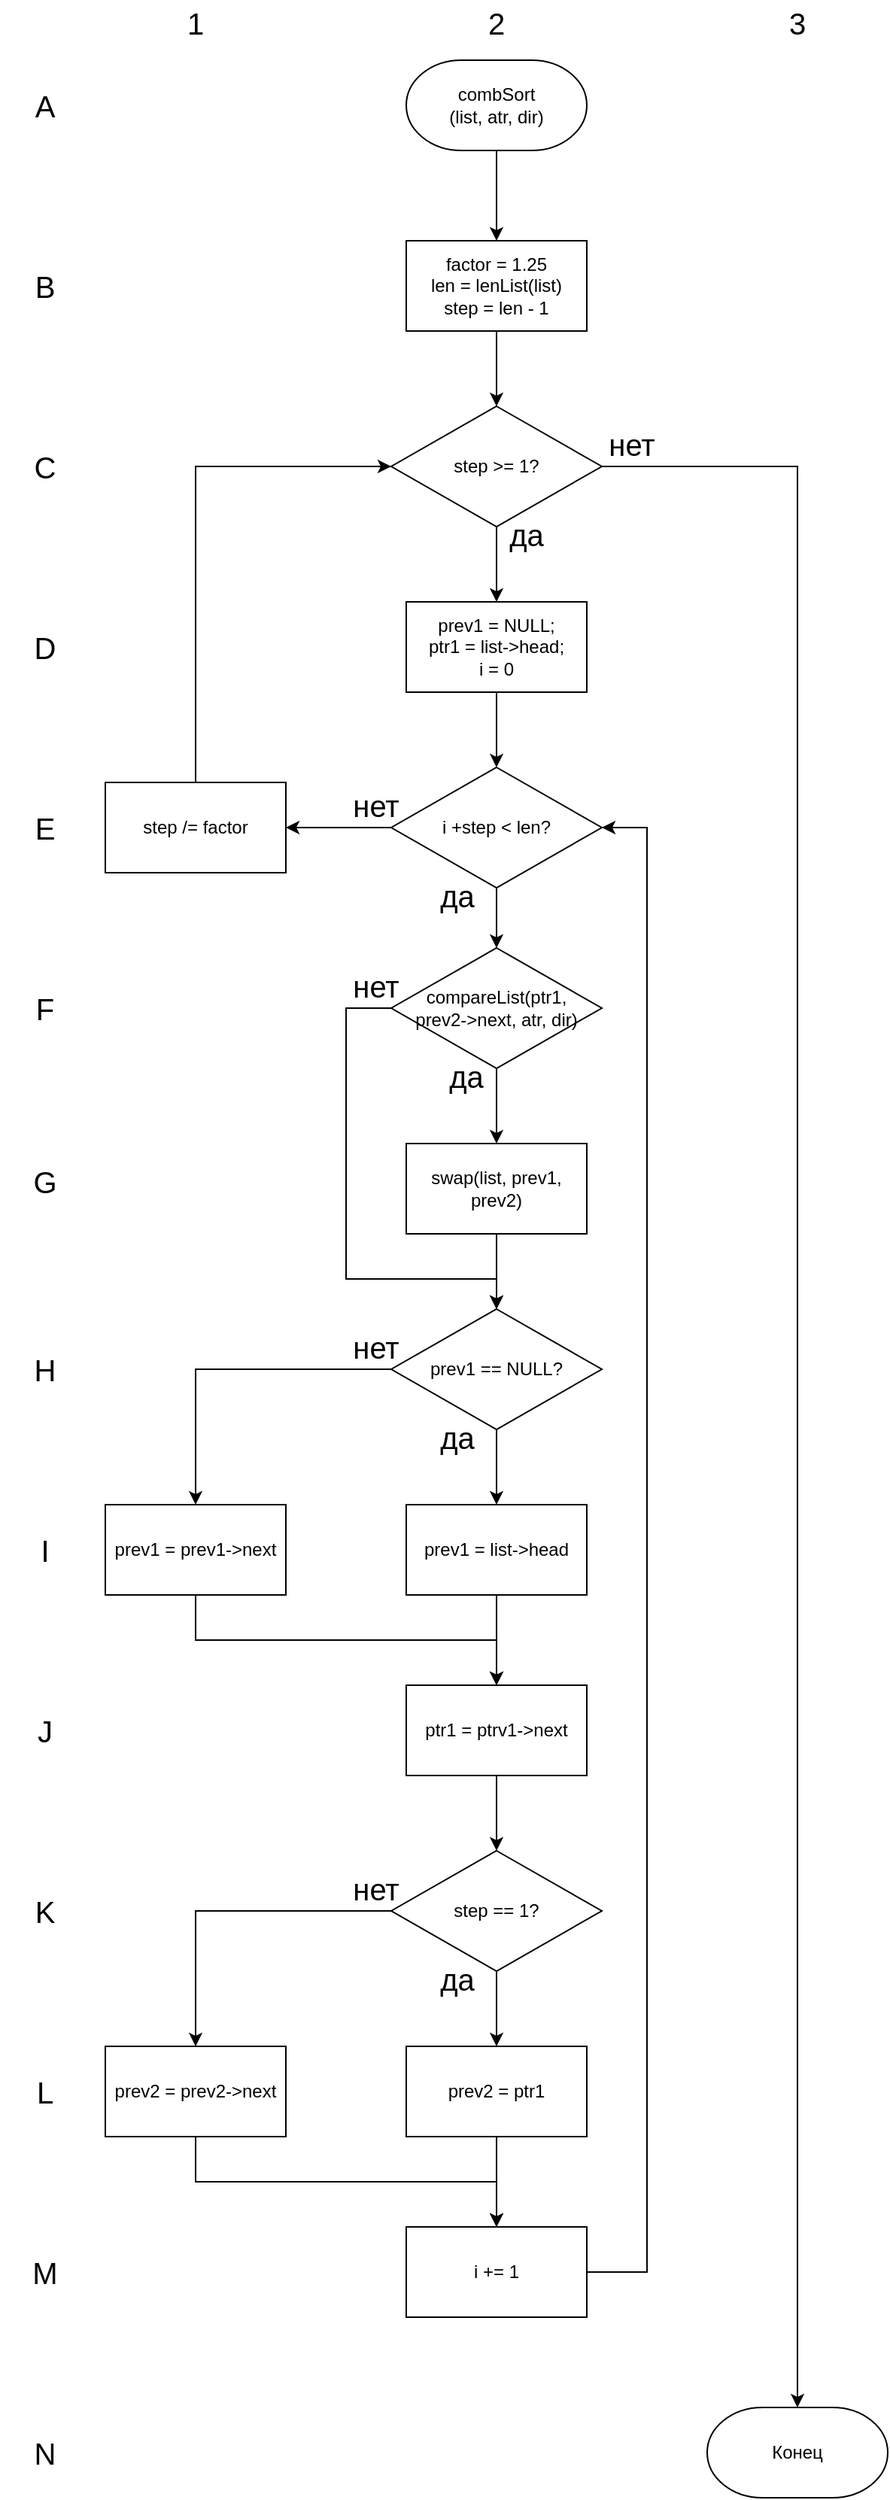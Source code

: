 <mxfile version="23.1.3" type="device">
  <diagram name="Страница — 1" id="fKBUCXl6949Xtr6X0akW">
    <mxGraphModel dx="1656" dy="1006" grid="1" gridSize="10" guides="1" tooltips="1" connect="1" arrows="1" fold="1" page="1" pageScale="1" pageWidth="827" pageHeight="1169" math="0" shadow="0">
      <root>
        <mxCell id="0" />
        <mxCell id="1" parent="0" />
        <mxCell id="qY3sZJ4gQ_pa9tfZXsVX-5" style="edgeStyle=orthogonalEdgeStyle;rounded=0;orthogonalLoop=1;jettySize=auto;html=1;entryX=0.5;entryY=0;entryDx=0;entryDy=0;" parent="1" source="qY3sZJ4gQ_pa9tfZXsVX-1" target="qY3sZJ4gQ_pa9tfZXsVX-37" edge="1">
          <mxGeometry relative="1" as="geometry">
            <mxPoint x="440.0" y="160.0" as="targetPoint" />
          </mxGeometry>
        </mxCell>
        <mxCell id="qY3sZJ4gQ_pa9tfZXsVX-1" value="combSort&lt;br&gt;(list, atr, dir)" style="strokeWidth=1;html=1;shape=mxgraph.flowchart.terminator;whiteSpace=wrap;" parent="1" vertex="1">
          <mxGeometry x="380" y="50" width="120" height="60" as="geometry" />
        </mxCell>
        <mxCell id="qY3sZJ4gQ_pa9tfZXsVX-28" value="&lt;span style=&quot;font-size: 20px;&quot;&gt;2&lt;/span&gt;" style="text;html=1;align=center;verticalAlign=middle;whiteSpace=wrap;rounded=0;" parent="1" vertex="1">
          <mxGeometry x="410" y="10" width="60" height="30" as="geometry" />
        </mxCell>
        <mxCell id="qY3sZJ4gQ_pa9tfZXsVX-29" value="&lt;span style=&quot;font-size: 20px;&quot;&gt;1&lt;/span&gt;" style="text;html=1;align=center;verticalAlign=middle;whiteSpace=wrap;rounded=0;" parent="1" vertex="1">
          <mxGeometry x="210" y="10" width="60" height="30" as="geometry" />
        </mxCell>
        <mxCell id="qY3sZJ4gQ_pa9tfZXsVX-30" value="&lt;span style=&quot;font-size: 20px;&quot;&gt;3&lt;/span&gt;" style="text;html=1;align=center;verticalAlign=middle;whiteSpace=wrap;rounded=0;" parent="1" vertex="1">
          <mxGeometry x="610" y="10" width="60" height="30" as="geometry" />
        </mxCell>
        <mxCell id="qY3sZJ4gQ_pa9tfZXsVX-31" value="&lt;span style=&quot;font-size: 20px;&quot;&gt;A&lt;/span&gt;" style="text;html=1;align=center;verticalAlign=middle;whiteSpace=wrap;rounded=0;" parent="1" vertex="1">
          <mxGeometry x="110" y="65" width="60" height="30" as="geometry" />
        </mxCell>
        <mxCell id="qY3sZJ4gQ_pa9tfZXsVX-32" value="&lt;span style=&quot;font-size: 20px;&quot;&gt;B&lt;/span&gt;" style="text;html=1;align=center;verticalAlign=middle;whiteSpace=wrap;rounded=0;" parent="1" vertex="1">
          <mxGeometry x="110" y="185" width="60" height="30" as="geometry" />
        </mxCell>
        <mxCell id="qY3sZJ4gQ_pa9tfZXsVX-33" value="&lt;span style=&quot;font-size: 20px;&quot;&gt;C&lt;/span&gt;" style="text;html=1;align=center;verticalAlign=middle;whiteSpace=wrap;rounded=0;" parent="1" vertex="1">
          <mxGeometry x="110" y="305" width="60" height="30" as="geometry" />
        </mxCell>
        <mxCell id="qY3sZJ4gQ_pa9tfZXsVX-34" value="&lt;span style=&quot;font-size: 20px;&quot;&gt;D&lt;/span&gt;" style="text;html=1;align=center;verticalAlign=middle;whiteSpace=wrap;rounded=0;" parent="1" vertex="1">
          <mxGeometry x="110" y="425" width="60" height="30" as="geometry" />
        </mxCell>
        <mxCell id="qY3sZJ4gQ_pa9tfZXsVX-35" value="&lt;span style=&quot;font-size: 20px;&quot;&gt;E&lt;/span&gt;" style="text;html=1;align=center;verticalAlign=middle;whiteSpace=wrap;rounded=0;" parent="1" vertex="1">
          <mxGeometry x="110" y="545" width="60" height="30" as="geometry" />
        </mxCell>
        <mxCell id="qY3sZJ4gQ_pa9tfZXsVX-36" value="&lt;span style=&quot;font-size: 20px;&quot;&gt;F&lt;/span&gt;" style="text;html=1;align=center;verticalAlign=middle;whiteSpace=wrap;rounded=0;" parent="1" vertex="1">
          <mxGeometry x="110" y="665" width="60" height="30" as="geometry" />
        </mxCell>
        <mxCell id="qY3sZJ4gQ_pa9tfZXsVX-42" value="" style="edgeStyle=orthogonalEdgeStyle;rounded=0;orthogonalLoop=1;jettySize=auto;html=1;" parent="1" source="qY3sZJ4gQ_pa9tfZXsVX-37" target="qY3sZJ4gQ_pa9tfZXsVX-39" edge="1">
          <mxGeometry relative="1" as="geometry" />
        </mxCell>
        <mxCell id="qY3sZJ4gQ_pa9tfZXsVX-37" value="factor = 1.25&lt;br&gt;len = lenList(list)&lt;br&gt;step = len - 1" style="rounded=0;whiteSpace=wrap;html=1;" parent="1" vertex="1">
          <mxGeometry x="380" y="170" width="120" height="60" as="geometry" />
        </mxCell>
        <mxCell id="qY3sZJ4gQ_pa9tfZXsVX-50" value="" style="edgeStyle=orthogonalEdgeStyle;rounded=0;orthogonalLoop=1;jettySize=auto;html=1;" parent="1" source="qY3sZJ4gQ_pa9tfZXsVX-38" target="qY3sZJ4gQ_pa9tfZXsVX-49" edge="1">
          <mxGeometry relative="1" as="geometry" />
        </mxCell>
        <mxCell id="qY3sZJ4gQ_pa9tfZXsVX-58" style="edgeStyle=orthogonalEdgeStyle;rounded=0;orthogonalLoop=1;jettySize=auto;html=1;" parent="1" source="qY3sZJ4gQ_pa9tfZXsVX-38" target="qY3sZJ4gQ_pa9tfZXsVX-51" edge="1">
          <mxGeometry relative="1" as="geometry">
            <Array as="points">
              <mxPoint x="340" y="680" />
              <mxPoint x="340" y="860" />
              <mxPoint x="440" y="860" />
            </Array>
          </mxGeometry>
        </mxCell>
        <mxCell id="qY3sZJ4gQ_pa9tfZXsVX-38" value="compareList(ptr1,&lt;br&gt;prev2-&amp;gt;next, atr, dir)" style="rhombus;whiteSpace=wrap;html=1;" parent="1" vertex="1">
          <mxGeometry x="370" y="640" width="140" height="80" as="geometry" />
        </mxCell>
        <mxCell id="qY3sZJ4gQ_pa9tfZXsVX-41" value="" style="edgeStyle=orthogonalEdgeStyle;rounded=0;orthogonalLoop=1;jettySize=auto;html=1;" parent="1" source="qY3sZJ4gQ_pa9tfZXsVX-39" target="qY3sZJ4gQ_pa9tfZXsVX-40" edge="1">
          <mxGeometry relative="1" as="geometry" />
        </mxCell>
        <mxCell id="qY3sZJ4gQ_pa9tfZXsVX-45" value="" style="edgeStyle=orthogonalEdgeStyle;rounded=0;orthogonalLoop=1;jettySize=auto;html=1;" parent="1" source="qY3sZJ4gQ_pa9tfZXsVX-39" target="qY3sZJ4gQ_pa9tfZXsVX-43" edge="1">
          <mxGeometry relative="1" as="geometry" />
        </mxCell>
        <mxCell id="qY3sZJ4gQ_pa9tfZXsVX-39" value="step &amp;gt;= 1?" style="rhombus;whiteSpace=wrap;html=1;" parent="1" vertex="1">
          <mxGeometry x="370" y="280" width="140" height="80" as="geometry" />
        </mxCell>
        <mxCell id="qY3sZJ4gQ_pa9tfZXsVX-40" value="Конец" style="strokeWidth=1;html=1;shape=mxgraph.flowchart.terminator;whiteSpace=wrap;" parent="1" vertex="1">
          <mxGeometry x="580" y="1610" width="120" height="60" as="geometry" />
        </mxCell>
        <mxCell id="qY3sZJ4gQ_pa9tfZXsVX-46" value="" style="edgeStyle=orthogonalEdgeStyle;rounded=0;orthogonalLoop=1;jettySize=auto;html=1;" parent="1" source="qY3sZJ4gQ_pa9tfZXsVX-43" target="qY3sZJ4gQ_pa9tfZXsVX-44" edge="1">
          <mxGeometry relative="1" as="geometry" />
        </mxCell>
        <mxCell id="qY3sZJ4gQ_pa9tfZXsVX-43" value="prev1 = NULL;&lt;br&gt;ptr1 = list-&amp;gt;head;&lt;br&gt;i = 0" style="rounded=0;whiteSpace=wrap;html=1;" parent="1" vertex="1">
          <mxGeometry x="380" y="410" width="120" height="60" as="geometry" />
        </mxCell>
        <mxCell id="qY3sZJ4gQ_pa9tfZXsVX-47" value="" style="edgeStyle=orthogonalEdgeStyle;rounded=0;orthogonalLoop=1;jettySize=auto;html=1;" parent="1" source="qY3sZJ4gQ_pa9tfZXsVX-44" target="qY3sZJ4gQ_pa9tfZXsVX-38" edge="1">
          <mxGeometry relative="1" as="geometry" />
        </mxCell>
        <mxCell id="qY3sZJ4gQ_pa9tfZXsVX-68" value="" style="edgeStyle=orthogonalEdgeStyle;rounded=0;orthogonalLoop=1;jettySize=auto;html=1;" parent="1" source="qY3sZJ4gQ_pa9tfZXsVX-44" target="qY3sZJ4gQ_pa9tfZXsVX-67" edge="1">
          <mxGeometry relative="1" as="geometry" />
        </mxCell>
        <mxCell id="qY3sZJ4gQ_pa9tfZXsVX-44" value="i +step &amp;lt; len?" style="rhombus;whiteSpace=wrap;html=1;" parent="1" vertex="1">
          <mxGeometry x="370" y="520" width="140" height="80" as="geometry" />
        </mxCell>
        <mxCell id="qY3sZJ4gQ_pa9tfZXsVX-53" value="" style="edgeStyle=orthogonalEdgeStyle;rounded=0;orthogonalLoop=1;jettySize=auto;html=1;" parent="1" source="qY3sZJ4gQ_pa9tfZXsVX-49" target="qY3sZJ4gQ_pa9tfZXsVX-51" edge="1">
          <mxGeometry relative="1" as="geometry" />
        </mxCell>
        <mxCell id="qY3sZJ4gQ_pa9tfZXsVX-49" value="swap(list, prev1, prev2)" style="rounded=0;whiteSpace=wrap;html=1;" parent="1" vertex="1">
          <mxGeometry x="380" y="770" width="120" height="60" as="geometry" />
        </mxCell>
        <mxCell id="qY3sZJ4gQ_pa9tfZXsVX-54" value="" style="edgeStyle=orthogonalEdgeStyle;rounded=0;orthogonalLoop=1;jettySize=auto;html=1;" parent="1" source="qY3sZJ4gQ_pa9tfZXsVX-51" target="qY3sZJ4gQ_pa9tfZXsVX-52" edge="1">
          <mxGeometry relative="1" as="geometry" />
        </mxCell>
        <mxCell id="qY3sZJ4gQ_pa9tfZXsVX-59" style="edgeStyle=orthogonalEdgeStyle;rounded=0;orthogonalLoop=1;jettySize=auto;html=1;" parent="1" source="qY3sZJ4gQ_pa9tfZXsVX-51" target="qY3sZJ4gQ_pa9tfZXsVX-55" edge="1">
          <mxGeometry relative="1" as="geometry" />
        </mxCell>
        <mxCell id="qY3sZJ4gQ_pa9tfZXsVX-51" value="prev1 == NULL?" style="rhombus;whiteSpace=wrap;html=1;" parent="1" vertex="1">
          <mxGeometry x="370" y="880" width="140" height="80" as="geometry" />
        </mxCell>
        <mxCell id="qY3sZJ4gQ_pa9tfZXsVX-83" value="" style="edgeStyle=orthogonalEdgeStyle;rounded=0;orthogonalLoop=1;jettySize=auto;html=1;" parent="1" source="qY3sZJ4gQ_pa9tfZXsVX-52" target="qY3sZJ4gQ_pa9tfZXsVX-82" edge="1">
          <mxGeometry relative="1" as="geometry" />
        </mxCell>
        <mxCell id="qY3sZJ4gQ_pa9tfZXsVX-52" value="prev1 = list-&amp;gt;head" style="rounded=0;whiteSpace=wrap;html=1;" parent="1" vertex="1">
          <mxGeometry x="380" y="1010" width="120" height="60" as="geometry" />
        </mxCell>
        <mxCell id="qY3sZJ4gQ_pa9tfZXsVX-85" style="edgeStyle=orthogonalEdgeStyle;rounded=0;orthogonalLoop=1;jettySize=auto;html=1;" parent="1" source="qY3sZJ4gQ_pa9tfZXsVX-55" target="qY3sZJ4gQ_pa9tfZXsVX-82" edge="1">
          <mxGeometry relative="1" as="geometry">
            <Array as="points">
              <mxPoint x="240" y="1100" />
              <mxPoint x="440" y="1100" />
            </Array>
          </mxGeometry>
        </mxCell>
        <mxCell id="qY3sZJ4gQ_pa9tfZXsVX-55" value="prev1 = prev1-&amp;gt;next" style="rounded=0;whiteSpace=wrap;html=1;" parent="1" vertex="1">
          <mxGeometry x="180" y="1010" width="120" height="60" as="geometry" />
        </mxCell>
        <mxCell id="qY3sZJ4gQ_pa9tfZXsVX-64" value="" style="edgeStyle=orthogonalEdgeStyle;rounded=0;orthogonalLoop=1;jettySize=auto;html=1;" parent="1" source="qY3sZJ4gQ_pa9tfZXsVX-60" target="qY3sZJ4gQ_pa9tfZXsVX-63" edge="1">
          <mxGeometry relative="1" as="geometry" />
        </mxCell>
        <mxCell id="qY3sZJ4gQ_pa9tfZXsVX-66" style="edgeStyle=orthogonalEdgeStyle;rounded=0;orthogonalLoop=1;jettySize=auto;html=1;" parent="1" source="qY3sZJ4gQ_pa9tfZXsVX-60" target="qY3sZJ4gQ_pa9tfZXsVX-65" edge="1">
          <mxGeometry relative="1" as="geometry" />
        </mxCell>
        <mxCell id="qY3sZJ4gQ_pa9tfZXsVX-60" value="step == 1?" style="rhombus;whiteSpace=wrap;html=1;" parent="1" vertex="1">
          <mxGeometry x="370" y="1240" width="140" height="80" as="geometry" />
        </mxCell>
        <mxCell id="qY3sZJ4gQ_pa9tfZXsVX-72" value="" style="edgeStyle=orthogonalEdgeStyle;rounded=0;orthogonalLoop=1;jettySize=auto;html=1;" parent="1" source="qY3sZJ4gQ_pa9tfZXsVX-63" target="qY3sZJ4gQ_pa9tfZXsVX-71" edge="1">
          <mxGeometry relative="1" as="geometry" />
        </mxCell>
        <mxCell id="qY3sZJ4gQ_pa9tfZXsVX-63" value="prev2 = ptr1" style="rounded=0;whiteSpace=wrap;html=1;" parent="1" vertex="1">
          <mxGeometry x="380" y="1370" width="120" height="60" as="geometry" />
        </mxCell>
        <mxCell id="qY3sZJ4gQ_pa9tfZXsVX-73" style="edgeStyle=orthogonalEdgeStyle;rounded=0;orthogonalLoop=1;jettySize=auto;html=1;" parent="1" source="qY3sZJ4gQ_pa9tfZXsVX-65" target="qY3sZJ4gQ_pa9tfZXsVX-71" edge="1">
          <mxGeometry relative="1" as="geometry">
            <Array as="points">
              <mxPoint x="240" y="1460" />
              <mxPoint x="440" y="1460" />
            </Array>
          </mxGeometry>
        </mxCell>
        <mxCell id="qY3sZJ4gQ_pa9tfZXsVX-65" value="prev2 = prev2-&amp;gt;next" style="rounded=0;whiteSpace=wrap;html=1;" parent="1" vertex="1">
          <mxGeometry x="180" y="1370" width="120" height="60" as="geometry" />
        </mxCell>
        <mxCell id="qY3sZJ4gQ_pa9tfZXsVX-70" style="edgeStyle=orthogonalEdgeStyle;rounded=0;orthogonalLoop=1;jettySize=auto;html=1;" parent="1" source="qY3sZJ4gQ_pa9tfZXsVX-67" target="qY3sZJ4gQ_pa9tfZXsVX-39" edge="1">
          <mxGeometry relative="1" as="geometry">
            <Array as="points">
              <mxPoint x="240" y="320" />
            </Array>
          </mxGeometry>
        </mxCell>
        <mxCell id="qY3sZJ4gQ_pa9tfZXsVX-67" value="step /= factor" style="rounded=0;whiteSpace=wrap;html=1;" parent="1" vertex="1">
          <mxGeometry x="180" y="530" width="120" height="60" as="geometry" />
        </mxCell>
        <mxCell id="qY3sZJ4gQ_pa9tfZXsVX-74" style="edgeStyle=orthogonalEdgeStyle;rounded=0;orthogonalLoop=1;jettySize=auto;html=1;" parent="1" source="qY3sZJ4gQ_pa9tfZXsVX-71" target="qY3sZJ4gQ_pa9tfZXsVX-44" edge="1">
          <mxGeometry relative="1" as="geometry">
            <Array as="points">
              <mxPoint x="540" y="1520" />
              <mxPoint x="540" y="560" />
            </Array>
          </mxGeometry>
        </mxCell>
        <mxCell id="qY3sZJ4gQ_pa9tfZXsVX-71" value="i += 1" style="rounded=0;whiteSpace=wrap;html=1;" parent="1" vertex="1">
          <mxGeometry x="380" y="1490" width="120" height="60" as="geometry" />
        </mxCell>
        <mxCell id="qY3sZJ4gQ_pa9tfZXsVX-75" value="&lt;span style=&quot;font-size: 20px;&quot;&gt;G&lt;/span&gt;" style="text;html=1;align=center;verticalAlign=middle;whiteSpace=wrap;rounded=0;" parent="1" vertex="1">
          <mxGeometry x="110" y="780" width="60" height="30" as="geometry" />
        </mxCell>
        <mxCell id="qY3sZJ4gQ_pa9tfZXsVX-76" value="&lt;span style=&quot;font-size: 20px;&quot;&gt;H&lt;/span&gt;" style="text;html=1;align=center;verticalAlign=middle;whiteSpace=wrap;rounded=0;" parent="1" vertex="1">
          <mxGeometry x="110" y="905" width="60" height="30" as="geometry" />
        </mxCell>
        <mxCell id="qY3sZJ4gQ_pa9tfZXsVX-77" value="&lt;span style=&quot;font-size: 20px;&quot;&gt;I&lt;/span&gt;" style="text;html=1;align=center;verticalAlign=middle;whiteSpace=wrap;rounded=0;" parent="1" vertex="1">
          <mxGeometry x="110" y="1025" width="60" height="30" as="geometry" />
        </mxCell>
        <mxCell id="qY3sZJ4gQ_pa9tfZXsVX-78" value="&lt;span style=&quot;font-size: 20px;&quot;&gt;J&lt;/span&gt;" style="text;html=1;align=center;verticalAlign=middle;whiteSpace=wrap;rounded=0;" parent="1" vertex="1">
          <mxGeometry x="110" y="1145" width="60" height="30" as="geometry" />
        </mxCell>
        <mxCell id="qY3sZJ4gQ_pa9tfZXsVX-79" value="&lt;span style=&quot;font-size: 20px;&quot;&gt;K&lt;/span&gt;" style="text;html=1;align=center;verticalAlign=middle;whiteSpace=wrap;rounded=0;" parent="1" vertex="1">
          <mxGeometry x="110" y="1265" width="60" height="30" as="geometry" />
        </mxCell>
        <mxCell id="qY3sZJ4gQ_pa9tfZXsVX-80" value="&lt;span style=&quot;font-size: 20px;&quot;&gt;L&lt;/span&gt;" style="text;html=1;align=center;verticalAlign=middle;whiteSpace=wrap;rounded=0;" parent="1" vertex="1">
          <mxGeometry x="110" y="1385" width="60" height="30" as="geometry" />
        </mxCell>
        <mxCell id="qY3sZJ4gQ_pa9tfZXsVX-81" value="&lt;span style=&quot;font-size: 20px;&quot;&gt;M&lt;/span&gt;" style="text;html=1;align=center;verticalAlign=middle;whiteSpace=wrap;rounded=0;" parent="1" vertex="1">
          <mxGeometry x="110" y="1505" width="60" height="30" as="geometry" />
        </mxCell>
        <mxCell id="qY3sZJ4gQ_pa9tfZXsVX-86" value="" style="edgeStyle=orthogonalEdgeStyle;rounded=0;orthogonalLoop=1;jettySize=auto;html=1;" parent="1" source="qY3sZJ4gQ_pa9tfZXsVX-82" target="qY3sZJ4gQ_pa9tfZXsVX-60" edge="1">
          <mxGeometry relative="1" as="geometry" />
        </mxCell>
        <mxCell id="qY3sZJ4gQ_pa9tfZXsVX-82" value="ptr1 = ptrv1-&amp;gt;next" style="rounded=0;whiteSpace=wrap;html=1;" parent="1" vertex="1">
          <mxGeometry x="380" y="1130" width="120" height="60" as="geometry" />
        </mxCell>
        <mxCell id="qY3sZJ4gQ_pa9tfZXsVX-87" value="&lt;span style=&quot;font-size: 20px;&quot;&gt;N&lt;/span&gt;" style="text;html=1;align=center;verticalAlign=middle;whiteSpace=wrap;rounded=0;" parent="1" vertex="1">
          <mxGeometry x="110" y="1625" width="60" height="30" as="geometry" />
        </mxCell>
        <mxCell id="bd_4AQ_BTkOpW2q-B66N-1" value="&lt;font style=&quot;font-size: 20px;&quot;&gt;нет&lt;/font&gt;" style="text;html=1;align=center;verticalAlign=middle;whiteSpace=wrap;rounded=0;" vertex="1" parent="1">
          <mxGeometry x="500" y="290" width="60" height="30" as="geometry" />
        </mxCell>
        <mxCell id="bd_4AQ_BTkOpW2q-B66N-3" value="&lt;font style=&quot;font-size: 20px;&quot;&gt;да&lt;br&gt;&lt;/font&gt;" style="text;html=1;align=center;verticalAlign=middle;whiteSpace=wrap;rounded=0;" vertex="1" parent="1">
          <mxGeometry x="430" y="350" width="60" height="30" as="geometry" />
        </mxCell>
        <mxCell id="bd_4AQ_BTkOpW2q-B66N-4" value="&lt;font style=&quot;font-size: 20px;&quot;&gt;да&lt;br&gt;&lt;/font&gt;" style="text;html=1;align=center;verticalAlign=middle;whiteSpace=wrap;rounded=0;" vertex="1" parent="1">
          <mxGeometry x="384" y="590" width="60" height="30" as="geometry" />
        </mxCell>
        <mxCell id="bd_4AQ_BTkOpW2q-B66N-5" value="&lt;font style=&quot;font-size: 20px;&quot;&gt;нет&lt;/font&gt;" style="text;html=1;align=center;verticalAlign=middle;whiteSpace=wrap;rounded=0;" vertex="1" parent="1">
          <mxGeometry x="330" y="530" width="60" height="30" as="geometry" />
        </mxCell>
        <mxCell id="bd_4AQ_BTkOpW2q-B66N-7" value="&lt;font style=&quot;font-size: 20px;&quot;&gt;да&lt;br&gt;&lt;/font&gt;" style="text;html=1;align=center;verticalAlign=middle;whiteSpace=wrap;rounded=0;" vertex="1" parent="1">
          <mxGeometry x="390" y="710" width="60" height="30" as="geometry" />
        </mxCell>
        <mxCell id="bd_4AQ_BTkOpW2q-B66N-8" value="&lt;font style=&quot;font-size: 20px;&quot;&gt;нет&lt;/font&gt;" style="text;html=1;align=center;verticalAlign=middle;whiteSpace=wrap;rounded=0;" vertex="1" parent="1">
          <mxGeometry x="330" y="650" width="60" height="30" as="geometry" />
        </mxCell>
        <mxCell id="bd_4AQ_BTkOpW2q-B66N-9" value="&lt;font style=&quot;font-size: 20px;&quot;&gt;да&lt;br&gt;&lt;/font&gt;" style="text;html=1;align=center;verticalAlign=middle;whiteSpace=wrap;rounded=0;" vertex="1" parent="1">
          <mxGeometry x="384" y="950" width="60" height="30" as="geometry" />
        </mxCell>
        <mxCell id="bd_4AQ_BTkOpW2q-B66N-10" value="&lt;font style=&quot;font-size: 20px;&quot;&gt;нет&lt;/font&gt;" style="text;html=1;align=center;verticalAlign=middle;whiteSpace=wrap;rounded=0;" vertex="1" parent="1">
          <mxGeometry x="330" y="890" width="60" height="30" as="geometry" />
        </mxCell>
        <mxCell id="bd_4AQ_BTkOpW2q-B66N-11" value="&lt;font style=&quot;font-size: 20px;&quot;&gt;да&lt;br&gt;&lt;/font&gt;" style="text;html=1;align=center;verticalAlign=middle;whiteSpace=wrap;rounded=0;" vertex="1" parent="1">
          <mxGeometry x="384" y="1310" width="60" height="30" as="geometry" />
        </mxCell>
        <mxCell id="bd_4AQ_BTkOpW2q-B66N-12" value="&lt;font style=&quot;font-size: 20px;&quot;&gt;нет&lt;/font&gt;" style="text;html=1;align=center;verticalAlign=middle;whiteSpace=wrap;rounded=0;" vertex="1" parent="1">
          <mxGeometry x="330" y="1250" width="60" height="30" as="geometry" />
        </mxCell>
      </root>
    </mxGraphModel>
  </diagram>
</mxfile>
